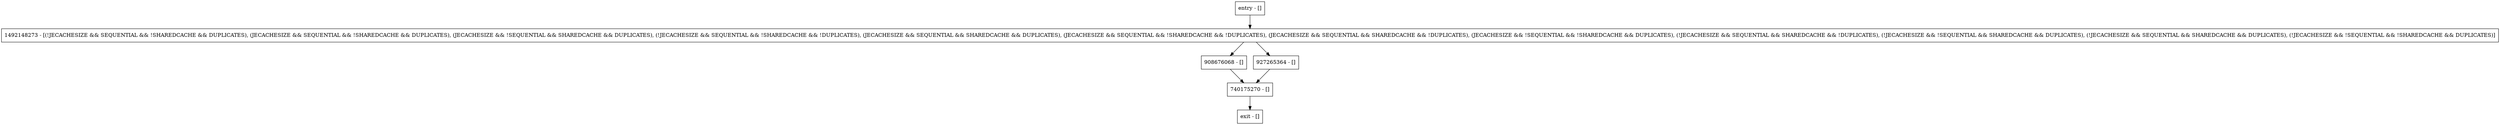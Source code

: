 digraph updateCacheUsage {
node [shape=record];
entry [label="entry - []"];
exit [label="exit - []"];
1492148273 [label="1492148273 - [(!JECACHESIZE && SEQUENTIAL && !SHAREDCACHE && DUPLICATES), (JECACHESIZE && SEQUENTIAL && !SHAREDCACHE && DUPLICATES), (JECACHESIZE && !SEQUENTIAL && SHAREDCACHE && DUPLICATES), (!JECACHESIZE && SEQUENTIAL && !SHAREDCACHE && !DUPLICATES), (JECACHESIZE && SEQUENTIAL && SHAREDCACHE && DUPLICATES), (JECACHESIZE && SEQUENTIAL && !SHAREDCACHE && !DUPLICATES), (JECACHESIZE && SEQUENTIAL && SHAREDCACHE && !DUPLICATES), (JECACHESIZE && !SEQUENTIAL && !SHAREDCACHE && DUPLICATES), (!JECACHESIZE && SEQUENTIAL && SHAREDCACHE && !DUPLICATES), (!JECACHESIZE && !SEQUENTIAL && SHAREDCACHE && DUPLICATES), (!JECACHESIZE && SEQUENTIAL && SHAREDCACHE && DUPLICATES), (!JECACHESIZE && !SEQUENTIAL && !SHAREDCACHE && DUPLICATES)]"];
908676068 [label="908676068 - []"];
740175270 [label="740175270 - []"];
927265364 [label="927265364 - []"];
entry;
exit;
entry -> 1492148273;
1492148273 -> 908676068;
1492148273 -> 927265364;
908676068 -> 740175270;
740175270 -> exit;
927265364 -> 740175270;
}
